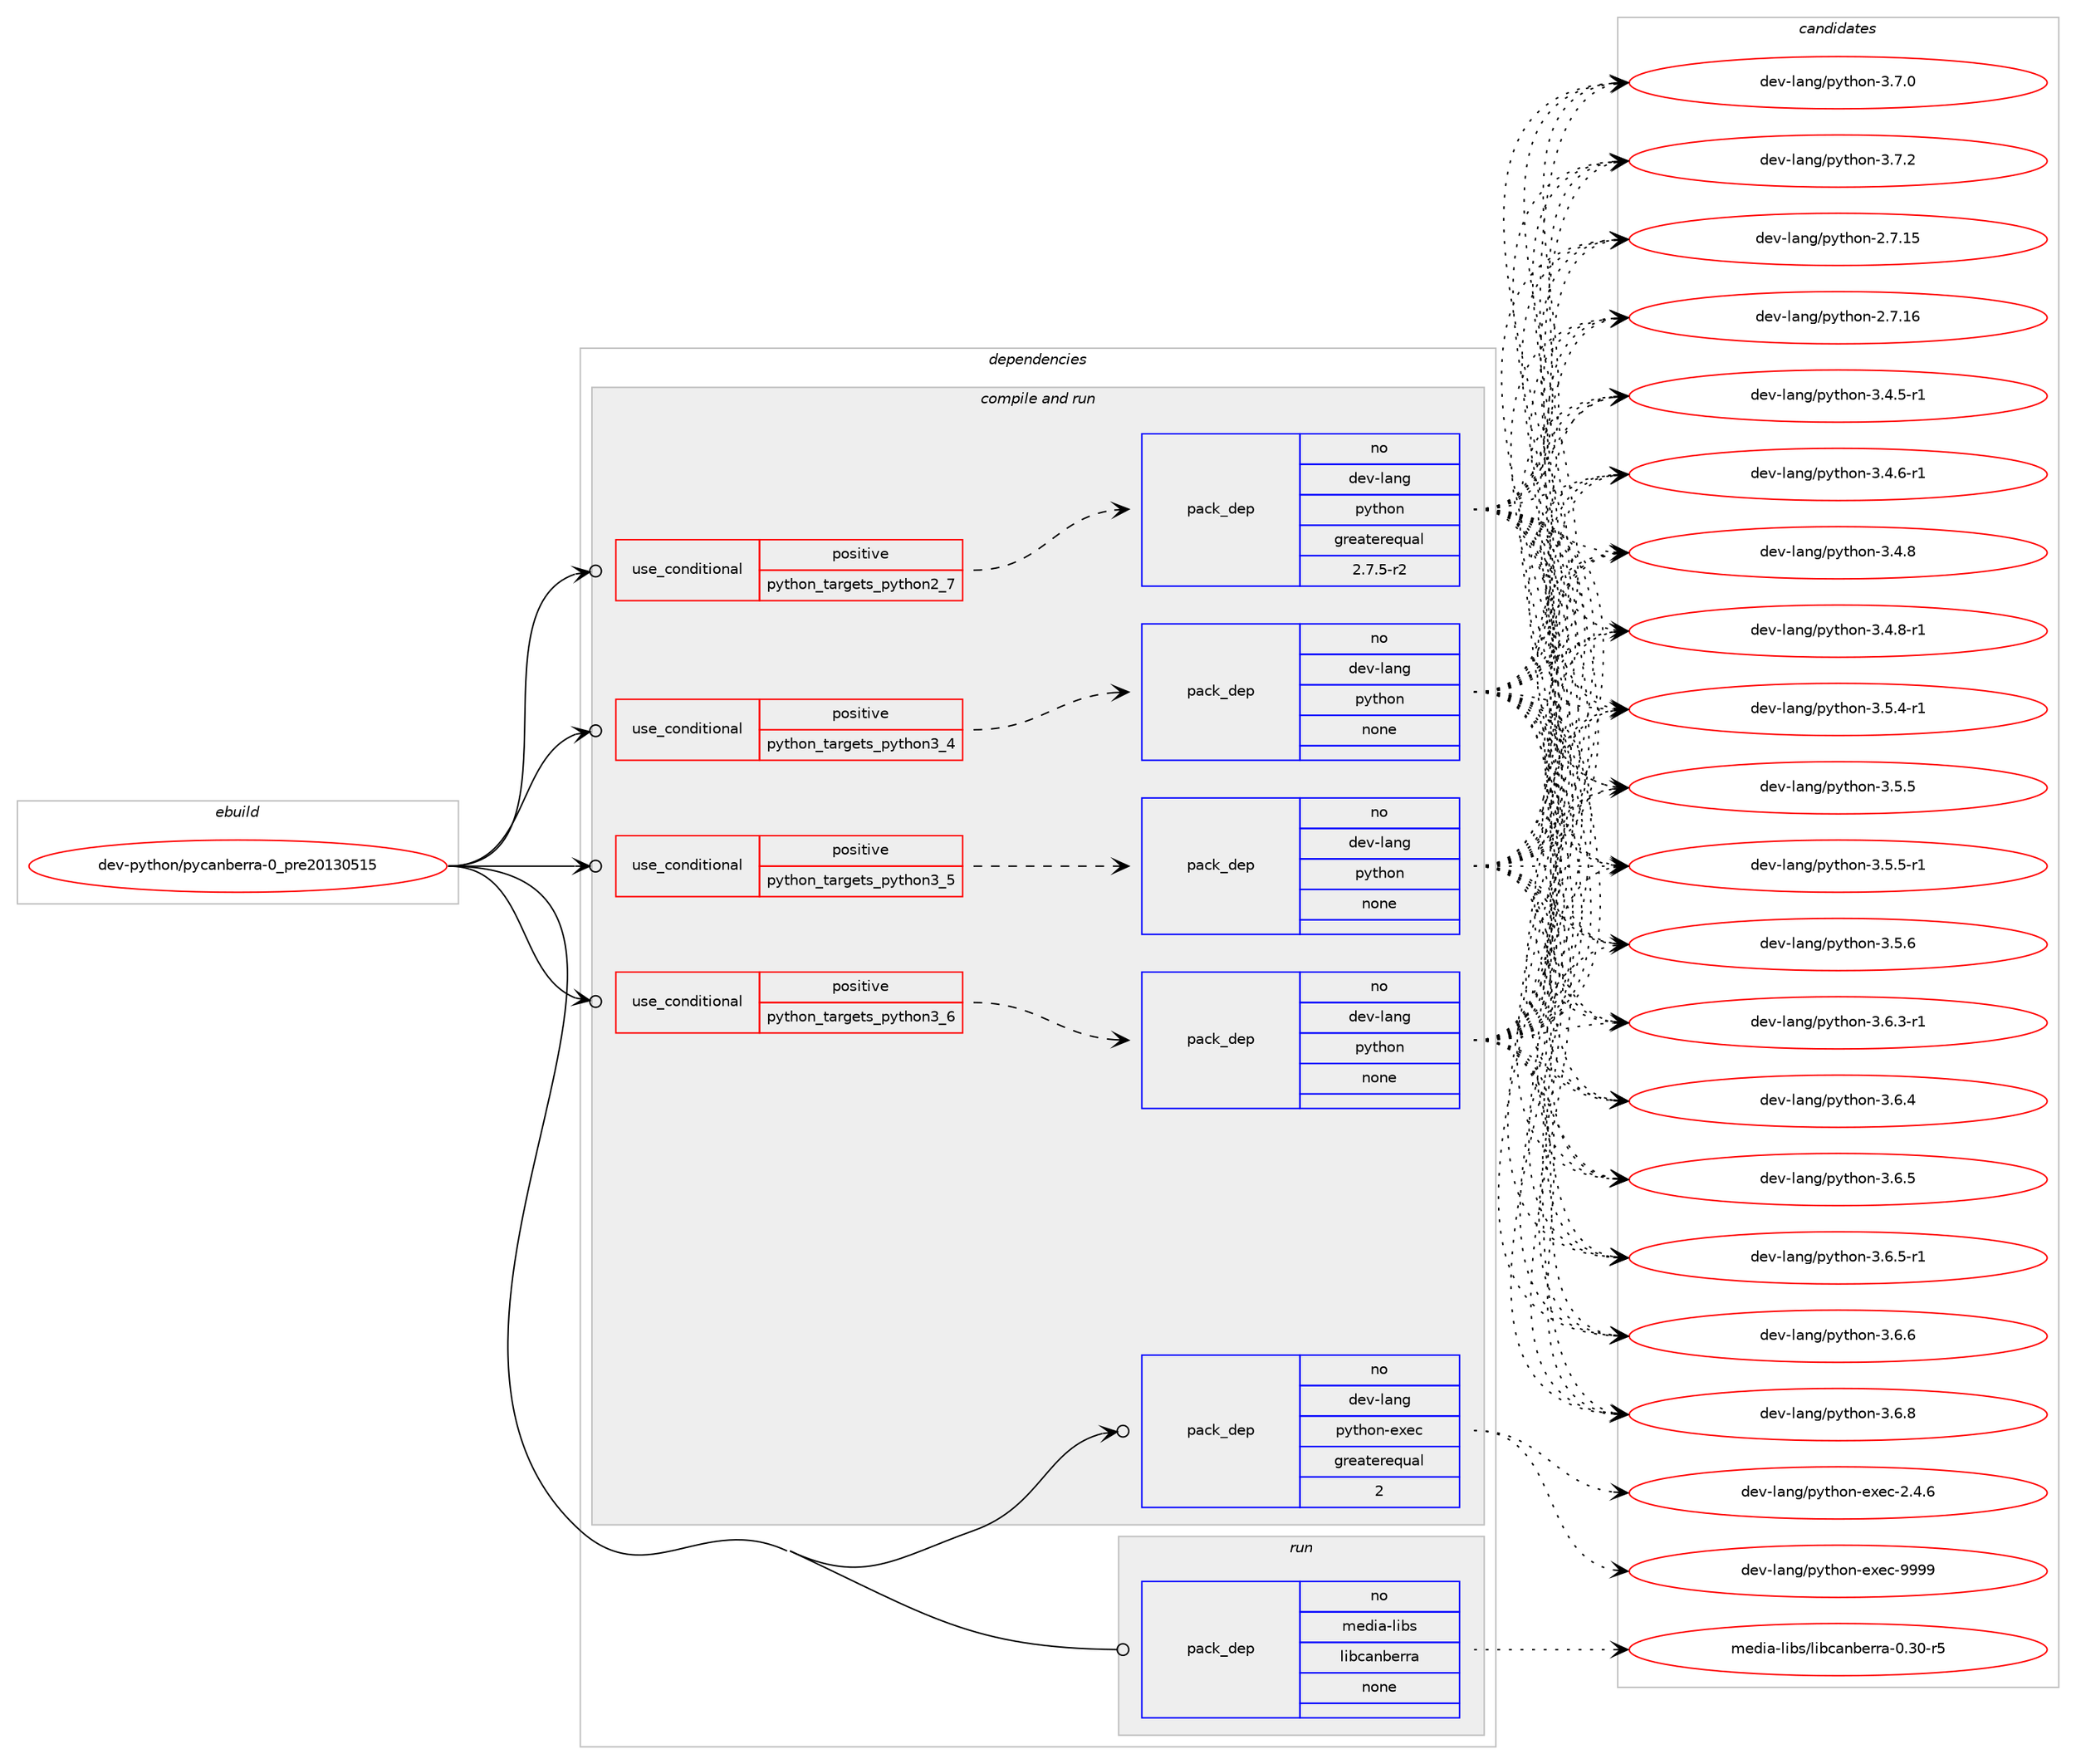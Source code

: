 digraph prolog {

# *************
# Graph options
# *************

newrank=true;
concentrate=true;
compound=true;
graph [rankdir=LR,fontname=Helvetica,fontsize=10,ranksep=1.5];#, ranksep=2.5, nodesep=0.2];
edge  [arrowhead=vee];
node  [fontname=Helvetica,fontsize=10];

# **********
# The ebuild
# **********

subgraph cluster_leftcol {
color=gray;
rank=same;
label=<<i>ebuild</i>>;
id [label="dev-python/pycanberra-0_pre20130515", color=red, width=4, href="../dev-python/pycanberra-0_pre20130515.svg"];
}

# ****************
# The dependencies
# ****************

subgraph cluster_midcol {
color=gray;
label=<<i>dependencies</i>>;
subgraph cluster_compile {
fillcolor="#eeeeee";
style=filled;
label=<<i>compile</i>>;
}
subgraph cluster_compileandrun {
fillcolor="#eeeeee";
style=filled;
label=<<i>compile and run</i>>;
subgraph cond380324 {
dependency1427935 [label=<<TABLE BORDER="0" CELLBORDER="1" CELLSPACING="0" CELLPADDING="4"><TR><TD ROWSPAN="3" CELLPADDING="10">use_conditional</TD></TR><TR><TD>positive</TD></TR><TR><TD>python_targets_python2_7</TD></TR></TABLE>>, shape=none, color=red];
subgraph pack1024297 {
dependency1427936 [label=<<TABLE BORDER="0" CELLBORDER="1" CELLSPACING="0" CELLPADDING="4" WIDTH="220"><TR><TD ROWSPAN="6" CELLPADDING="30">pack_dep</TD></TR><TR><TD WIDTH="110">no</TD></TR><TR><TD>dev-lang</TD></TR><TR><TD>python</TD></TR><TR><TD>greaterequal</TD></TR><TR><TD>2.7.5-r2</TD></TR></TABLE>>, shape=none, color=blue];
}
dependency1427935:e -> dependency1427936:w [weight=20,style="dashed",arrowhead="vee"];
}
id:e -> dependency1427935:w [weight=20,style="solid",arrowhead="odotvee"];
subgraph cond380325 {
dependency1427937 [label=<<TABLE BORDER="0" CELLBORDER="1" CELLSPACING="0" CELLPADDING="4"><TR><TD ROWSPAN="3" CELLPADDING="10">use_conditional</TD></TR><TR><TD>positive</TD></TR><TR><TD>python_targets_python3_4</TD></TR></TABLE>>, shape=none, color=red];
subgraph pack1024298 {
dependency1427938 [label=<<TABLE BORDER="0" CELLBORDER="1" CELLSPACING="0" CELLPADDING="4" WIDTH="220"><TR><TD ROWSPAN="6" CELLPADDING="30">pack_dep</TD></TR><TR><TD WIDTH="110">no</TD></TR><TR><TD>dev-lang</TD></TR><TR><TD>python</TD></TR><TR><TD>none</TD></TR><TR><TD></TD></TR></TABLE>>, shape=none, color=blue];
}
dependency1427937:e -> dependency1427938:w [weight=20,style="dashed",arrowhead="vee"];
}
id:e -> dependency1427937:w [weight=20,style="solid",arrowhead="odotvee"];
subgraph cond380326 {
dependency1427939 [label=<<TABLE BORDER="0" CELLBORDER="1" CELLSPACING="0" CELLPADDING="4"><TR><TD ROWSPAN="3" CELLPADDING="10">use_conditional</TD></TR><TR><TD>positive</TD></TR><TR><TD>python_targets_python3_5</TD></TR></TABLE>>, shape=none, color=red];
subgraph pack1024299 {
dependency1427940 [label=<<TABLE BORDER="0" CELLBORDER="1" CELLSPACING="0" CELLPADDING="4" WIDTH="220"><TR><TD ROWSPAN="6" CELLPADDING="30">pack_dep</TD></TR><TR><TD WIDTH="110">no</TD></TR><TR><TD>dev-lang</TD></TR><TR><TD>python</TD></TR><TR><TD>none</TD></TR><TR><TD></TD></TR></TABLE>>, shape=none, color=blue];
}
dependency1427939:e -> dependency1427940:w [weight=20,style="dashed",arrowhead="vee"];
}
id:e -> dependency1427939:w [weight=20,style="solid",arrowhead="odotvee"];
subgraph cond380327 {
dependency1427941 [label=<<TABLE BORDER="0" CELLBORDER="1" CELLSPACING="0" CELLPADDING="4"><TR><TD ROWSPAN="3" CELLPADDING="10">use_conditional</TD></TR><TR><TD>positive</TD></TR><TR><TD>python_targets_python3_6</TD></TR></TABLE>>, shape=none, color=red];
subgraph pack1024300 {
dependency1427942 [label=<<TABLE BORDER="0" CELLBORDER="1" CELLSPACING="0" CELLPADDING="4" WIDTH="220"><TR><TD ROWSPAN="6" CELLPADDING="30">pack_dep</TD></TR><TR><TD WIDTH="110">no</TD></TR><TR><TD>dev-lang</TD></TR><TR><TD>python</TD></TR><TR><TD>none</TD></TR><TR><TD></TD></TR></TABLE>>, shape=none, color=blue];
}
dependency1427941:e -> dependency1427942:w [weight=20,style="dashed",arrowhead="vee"];
}
id:e -> dependency1427941:w [weight=20,style="solid",arrowhead="odotvee"];
subgraph pack1024301 {
dependency1427943 [label=<<TABLE BORDER="0" CELLBORDER="1" CELLSPACING="0" CELLPADDING="4" WIDTH="220"><TR><TD ROWSPAN="6" CELLPADDING="30">pack_dep</TD></TR><TR><TD WIDTH="110">no</TD></TR><TR><TD>dev-lang</TD></TR><TR><TD>python-exec</TD></TR><TR><TD>greaterequal</TD></TR><TR><TD>2</TD></TR></TABLE>>, shape=none, color=blue];
}
id:e -> dependency1427943:w [weight=20,style="solid",arrowhead="odotvee"];
}
subgraph cluster_run {
fillcolor="#eeeeee";
style=filled;
label=<<i>run</i>>;
subgraph pack1024302 {
dependency1427944 [label=<<TABLE BORDER="0" CELLBORDER="1" CELLSPACING="0" CELLPADDING="4" WIDTH="220"><TR><TD ROWSPAN="6" CELLPADDING="30">pack_dep</TD></TR><TR><TD WIDTH="110">no</TD></TR><TR><TD>media-libs</TD></TR><TR><TD>libcanberra</TD></TR><TR><TD>none</TD></TR><TR><TD></TD></TR></TABLE>>, shape=none, color=blue];
}
id:e -> dependency1427944:w [weight=20,style="solid",arrowhead="odot"];
}
}

# **************
# The candidates
# **************

subgraph cluster_choices {
rank=same;
color=gray;
label=<<i>candidates</i>>;

subgraph choice1024297 {
color=black;
nodesep=1;
choice10010111845108971101034711212111610411111045504655464953 [label="dev-lang/python-2.7.15", color=red, width=4,href="../dev-lang/python-2.7.15.svg"];
choice10010111845108971101034711212111610411111045504655464954 [label="dev-lang/python-2.7.16", color=red, width=4,href="../dev-lang/python-2.7.16.svg"];
choice1001011184510897110103471121211161041111104551465246534511449 [label="dev-lang/python-3.4.5-r1", color=red, width=4,href="../dev-lang/python-3.4.5-r1.svg"];
choice1001011184510897110103471121211161041111104551465246544511449 [label="dev-lang/python-3.4.6-r1", color=red, width=4,href="../dev-lang/python-3.4.6-r1.svg"];
choice100101118451089711010347112121116104111110455146524656 [label="dev-lang/python-3.4.8", color=red, width=4,href="../dev-lang/python-3.4.8.svg"];
choice1001011184510897110103471121211161041111104551465246564511449 [label="dev-lang/python-3.4.8-r1", color=red, width=4,href="../dev-lang/python-3.4.8-r1.svg"];
choice1001011184510897110103471121211161041111104551465346524511449 [label="dev-lang/python-3.5.4-r1", color=red, width=4,href="../dev-lang/python-3.5.4-r1.svg"];
choice100101118451089711010347112121116104111110455146534653 [label="dev-lang/python-3.5.5", color=red, width=4,href="../dev-lang/python-3.5.5.svg"];
choice1001011184510897110103471121211161041111104551465346534511449 [label="dev-lang/python-3.5.5-r1", color=red, width=4,href="../dev-lang/python-3.5.5-r1.svg"];
choice100101118451089711010347112121116104111110455146534654 [label="dev-lang/python-3.5.6", color=red, width=4,href="../dev-lang/python-3.5.6.svg"];
choice1001011184510897110103471121211161041111104551465446514511449 [label="dev-lang/python-3.6.3-r1", color=red, width=4,href="../dev-lang/python-3.6.3-r1.svg"];
choice100101118451089711010347112121116104111110455146544652 [label="dev-lang/python-3.6.4", color=red, width=4,href="../dev-lang/python-3.6.4.svg"];
choice100101118451089711010347112121116104111110455146544653 [label="dev-lang/python-3.6.5", color=red, width=4,href="../dev-lang/python-3.6.5.svg"];
choice1001011184510897110103471121211161041111104551465446534511449 [label="dev-lang/python-3.6.5-r1", color=red, width=4,href="../dev-lang/python-3.6.5-r1.svg"];
choice100101118451089711010347112121116104111110455146544654 [label="dev-lang/python-3.6.6", color=red, width=4,href="../dev-lang/python-3.6.6.svg"];
choice100101118451089711010347112121116104111110455146544656 [label="dev-lang/python-3.6.8", color=red, width=4,href="../dev-lang/python-3.6.8.svg"];
choice100101118451089711010347112121116104111110455146554648 [label="dev-lang/python-3.7.0", color=red, width=4,href="../dev-lang/python-3.7.0.svg"];
choice100101118451089711010347112121116104111110455146554650 [label="dev-lang/python-3.7.2", color=red, width=4,href="../dev-lang/python-3.7.2.svg"];
dependency1427936:e -> choice10010111845108971101034711212111610411111045504655464953:w [style=dotted,weight="100"];
dependency1427936:e -> choice10010111845108971101034711212111610411111045504655464954:w [style=dotted,weight="100"];
dependency1427936:e -> choice1001011184510897110103471121211161041111104551465246534511449:w [style=dotted,weight="100"];
dependency1427936:e -> choice1001011184510897110103471121211161041111104551465246544511449:w [style=dotted,weight="100"];
dependency1427936:e -> choice100101118451089711010347112121116104111110455146524656:w [style=dotted,weight="100"];
dependency1427936:e -> choice1001011184510897110103471121211161041111104551465246564511449:w [style=dotted,weight="100"];
dependency1427936:e -> choice1001011184510897110103471121211161041111104551465346524511449:w [style=dotted,weight="100"];
dependency1427936:e -> choice100101118451089711010347112121116104111110455146534653:w [style=dotted,weight="100"];
dependency1427936:e -> choice1001011184510897110103471121211161041111104551465346534511449:w [style=dotted,weight="100"];
dependency1427936:e -> choice100101118451089711010347112121116104111110455146534654:w [style=dotted,weight="100"];
dependency1427936:e -> choice1001011184510897110103471121211161041111104551465446514511449:w [style=dotted,weight="100"];
dependency1427936:e -> choice100101118451089711010347112121116104111110455146544652:w [style=dotted,weight="100"];
dependency1427936:e -> choice100101118451089711010347112121116104111110455146544653:w [style=dotted,weight="100"];
dependency1427936:e -> choice1001011184510897110103471121211161041111104551465446534511449:w [style=dotted,weight="100"];
dependency1427936:e -> choice100101118451089711010347112121116104111110455146544654:w [style=dotted,weight="100"];
dependency1427936:e -> choice100101118451089711010347112121116104111110455146544656:w [style=dotted,weight="100"];
dependency1427936:e -> choice100101118451089711010347112121116104111110455146554648:w [style=dotted,weight="100"];
dependency1427936:e -> choice100101118451089711010347112121116104111110455146554650:w [style=dotted,weight="100"];
}
subgraph choice1024298 {
color=black;
nodesep=1;
choice10010111845108971101034711212111610411111045504655464953 [label="dev-lang/python-2.7.15", color=red, width=4,href="../dev-lang/python-2.7.15.svg"];
choice10010111845108971101034711212111610411111045504655464954 [label="dev-lang/python-2.7.16", color=red, width=4,href="../dev-lang/python-2.7.16.svg"];
choice1001011184510897110103471121211161041111104551465246534511449 [label="dev-lang/python-3.4.5-r1", color=red, width=4,href="../dev-lang/python-3.4.5-r1.svg"];
choice1001011184510897110103471121211161041111104551465246544511449 [label="dev-lang/python-3.4.6-r1", color=red, width=4,href="../dev-lang/python-3.4.6-r1.svg"];
choice100101118451089711010347112121116104111110455146524656 [label="dev-lang/python-3.4.8", color=red, width=4,href="../dev-lang/python-3.4.8.svg"];
choice1001011184510897110103471121211161041111104551465246564511449 [label="dev-lang/python-3.4.8-r1", color=red, width=4,href="../dev-lang/python-3.4.8-r1.svg"];
choice1001011184510897110103471121211161041111104551465346524511449 [label="dev-lang/python-3.5.4-r1", color=red, width=4,href="../dev-lang/python-3.5.4-r1.svg"];
choice100101118451089711010347112121116104111110455146534653 [label="dev-lang/python-3.5.5", color=red, width=4,href="../dev-lang/python-3.5.5.svg"];
choice1001011184510897110103471121211161041111104551465346534511449 [label="dev-lang/python-3.5.5-r1", color=red, width=4,href="../dev-lang/python-3.5.5-r1.svg"];
choice100101118451089711010347112121116104111110455146534654 [label="dev-lang/python-3.5.6", color=red, width=4,href="../dev-lang/python-3.5.6.svg"];
choice1001011184510897110103471121211161041111104551465446514511449 [label="dev-lang/python-3.6.3-r1", color=red, width=4,href="../dev-lang/python-3.6.3-r1.svg"];
choice100101118451089711010347112121116104111110455146544652 [label="dev-lang/python-3.6.4", color=red, width=4,href="../dev-lang/python-3.6.4.svg"];
choice100101118451089711010347112121116104111110455146544653 [label="dev-lang/python-3.6.5", color=red, width=4,href="../dev-lang/python-3.6.5.svg"];
choice1001011184510897110103471121211161041111104551465446534511449 [label="dev-lang/python-3.6.5-r1", color=red, width=4,href="../dev-lang/python-3.6.5-r1.svg"];
choice100101118451089711010347112121116104111110455146544654 [label="dev-lang/python-3.6.6", color=red, width=4,href="../dev-lang/python-3.6.6.svg"];
choice100101118451089711010347112121116104111110455146544656 [label="dev-lang/python-3.6.8", color=red, width=4,href="../dev-lang/python-3.6.8.svg"];
choice100101118451089711010347112121116104111110455146554648 [label="dev-lang/python-3.7.0", color=red, width=4,href="../dev-lang/python-3.7.0.svg"];
choice100101118451089711010347112121116104111110455146554650 [label="dev-lang/python-3.7.2", color=red, width=4,href="../dev-lang/python-3.7.2.svg"];
dependency1427938:e -> choice10010111845108971101034711212111610411111045504655464953:w [style=dotted,weight="100"];
dependency1427938:e -> choice10010111845108971101034711212111610411111045504655464954:w [style=dotted,weight="100"];
dependency1427938:e -> choice1001011184510897110103471121211161041111104551465246534511449:w [style=dotted,weight="100"];
dependency1427938:e -> choice1001011184510897110103471121211161041111104551465246544511449:w [style=dotted,weight="100"];
dependency1427938:e -> choice100101118451089711010347112121116104111110455146524656:w [style=dotted,weight="100"];
dependency1427938:e -> choice1001011184510897110103471121211161041111104551465246564511449:w [style=dotted,weight="100"];
dependency1427938:e -> choice1001011184510897110103471121211161041111104551465346524511449:w [style=dotted,weight="100"];
dependency1427938:e -> choice100101118451089711010347112121116104111110455146534653:w [style=dotted,weight="100"];
dependency1427938:e -> choice1001011184510897110103471121211161041111104551465346534511449:w [style=dotted,weight="100"];
dependency1427938:e -> choice100101118451089711010347112121116104111110455146534654:w [style=dotted,weight="100"];
dependency1427938:e -> choice1001011184510897110103471121211161041111104551465446514511449:w [style=dotted,weight="100"];
dependency1427938:e -> choice100101118451089711010347112121116104111110455146544652:w [style=dotted,weight="100"];
dependency1427938:e -> choice100101118451089711010347112121116104111110455146544653:w [style=dotted,weight="100"];
dependency1427938:e -> choice1001011184510897110103471121211161041111104551465446534511449:w [style=dotted,weight="100"];
dependency1427938:e -> choice100101118451089711010347112121116104111110455146544654:w [style=dotted,weight="100"];
dependency1427938:e -> choice100101118451089711010347112121116104111110455146544656:w [style=dotted,weight="100"];
dependency1427938:e -> choice100101118451089711010347112121116104111110455146554648:w [style=dotted,weight="100"];
dependency1427938:e -> choice100101118451089711010347112121116104111110455146554650:w [style=dotted,weight="100"];
}
subgraph choice1024299 {
color=black;
nodesep=1;
choice10010111845108971101034711212111610411111045504655464953 [label="dev-lang/python-2.7.15", color=red, width=4,href="../dev-lang/python-2.7.15.svg"];
choice10010111845108971101034711212111610411111045504655464954 [label="dev-lang/python-2.7.16", color=red, width=4,href="../dev-lang/python-2.7.16.svg"];
choice1001011184510897110103471121211161041111104551465246534511449 [label="dev-lang/python-3.4.5-r1", color=red, width=4,href="../dev-lang/python-3.4.5-r1.svg"];
choice1001011184510897110103471121211161041111104551465246544511449 [label="dev-lang/python-3.4.6-r1", color=red, width=4,href="../dev-lang/python-3.4.6-r1.svg"];
choice100101118451089711010347112121116104111110455146524656 [label="dev-lang/python-3.4.8", color=red, width=4,href="../dev-lang/python-3.4.8.svg"];
choice1001011184510897110103471121211161041111104551465246564511449 [label="dev-lang/python-3.4.8-r1", color=red, width=4,href="../dev-lang/python-3.4.8-r1.svg"];
choice1001011184510897110103471121211161041111104551465346524511449 [label="dev-lang/python-3.5.4-r1", color=red, width=4,href="../dev-lang/python-3.5.4-r1.svg"];
choice100101118451089711010347112121116104111110455146534653 [label="dev-lang/python-3.5.5", color=red, width=4,href="../dev-lang/python-3.5.5.svg"];
choice1001011184510897110103471121211161041111104551465346534511449 [label="dev-lang/python-3.5.5-r1", color=red, width=4,href="../dev-lang/python-3.5.5-r1.svg"];
choice100101118451089711010347112121116104111110455146534654 [label="dev-lang/python-3.5.6", color=red, width=4,href="../dev-lang/python-3.5.6.svg"];
choice1001011184510897110103471121211161041111104551465446514511449 [label="dev-lang/python-3.6.3-r1", color=red, width=4,href="../dev-lang/python-3.6.3-r1.svg"];
choice100101118451089711010347112121116104111110455146544652 [label="dev-lang/python-3.6.4", color=red, width=4,href="../dev-lang/python-3.6.4.svg"];
choice100101118451089711010347112121116104111110455146544653 [label="dev-lang/python-3.6.5", color=red, width=4,href="../dev-lang/python-3.6.5.svg"];
choice1001011184510897110103471121211161041111104551465446534511449 [label="dev-lang/python-3.6.5-r1", color=red, width=4,href="../dev-lang/python-3.6.5-r1.svg"];
choice100101118451089711010347112121116104111110455146544654 [label="dev-lang/python-3.6.6", color=red, width=4,href="../dev-lang/python-3.6.6.svg"];
choice100101118451089711010347112121116104111110455146544656 [label="dev-lang/python-3.6.8", color=red, width=4,href="../dev-lang/python-3.6.8.svg"];
choice100101118451089711010347112121116104111110455146554648 [label="dev-lang/python-3.7.0", color=red, width=4,href="../dev-lang/python-3.7.0.svg"];
choice100101118451089711010347112121116104111110455146554650 [label="dev-lang/python-3.7.2", color=red, width=4,href="../dev-lang/python-3.7.2.svg"];
dependency1427940:e -> choice10010111845108971101034711212111610411111045504655464953:w [style=dotted,weight="100"];
dependency1427940:e -> choice10010111845108971101034711212111610411111045504655464954:w [style=dotted,weight="100"];
dependency1427940:e -> choice1001011184510897110103471121211161041111104551465246534511449:w [style=dotted,weight="100"];
dependency1427940:e -> choice1001011184510897110103471121211161041111104551465246544511449:w [style=dotted,weight="100"];
dependency1427940:e -> choice100101118451089711010347112121116104111110455146524656:w [style=dotted,weight="100"];
dependency1427940:e -> choice1001011184510897110103471121211161041111104551465246564511449:w [style=dotted,weight="100"];
dependency1427940:e -> choice1001011184510897110103471121211161041111104551465346524511449:w [style=dotted,weight="100"];
dependency1427940:e -> choice100101118451089711010347112121116104111110455146534653:w [style=dotted,weight="100"];
dependency1427940:e -> choice1001011184510897110103471121211161041111104551465346534511449:w [style=dotted,weight="100"];
dependency1427940:e -> choice100101118451089711010347112121116104111110455146534654:w [style=dotted,weight="100"];
dependency1427940:e -> choice1001011184510897110103471121211161041111104551465446514511449:w [style=dotted,weight="100"];
dependency1427940:e -> choice100101118451089711010347112121116104111110455146544652:w [style=dotted,weight="100"];
dependency1427940:e -> choice100101118451089711010347112121116104111110455146544653:w [style=dotted,weight="100"];
dependency1427940:e -> choice1001011184510897110103471121211161041111104551465446534511449:w [style=dotted,weight="100"];
dependency1427940:e -> choice100101118451089711010347112121116104111110455146544654:w [style=dotted,weight="100"];
dependency1427940:e -> choice100101118451089711010347112121116104111110455146544656:w [style=dotted,weight="100"];
dependency1427940:e -> choice100101118451089711010347112121116104111110455146554648:w [style=dotted,weight="100"];
dependency1427940:e -> choice100101118451089711010347112121116104111110455146554650:w [style=dotted,weight="100"];
}
subgraph choice1024300 {
color=black;
nodesep=1;
choice10010111845108971101034711212111610411111045504655464953 [label="dev-lang/python-2.7.15", color=red, width=4,href="../dev-lang/python-2.7.15.svg"];
choice10010111845108971101034711212111610411111045504655464954 [label="dev-lang/python-2.7.16", color=red, width=4,href="../dev-lang/python-2.7.16.svg"];
choice1001011184510897110103471121211161041111104551465246534511449 [label="dev-lang/python-3.4.5-r1", color=red, width=4,href="../dev-lang/python-3.4.5-r1.svg"];
choice1001011184510897110103471121211161041111104551465246544511449 [label="dev-lang/python-3.4.6-r1", color=red, width=4,href="../dev-lang/python-3.4.6-r1.svg"];
choice100101118451089711010347112121116104111110455146524656 [label="dev-lang/python-3.4.8", color=red, width=4,href="../dev-lang/python-3.4.8.svg"];
choice1001011184510897110103471121211161041111104551465246564511449 [label="dev-lang/python-3.4.8-r1", color=red, width=4,href="../dev-lang/python-3.4.8-r1.svg"];
choice1001011184510897110103471121211161041111104551465346524511449 [label="dev-lang/python-3.5.4-r1", color=red, width=4,href="../dev-lang/python-3.5.4-r1.svg"];
choice100101118451089711010347112121116104111110455146534653 [label="dev-lang/python-3.5.5", color=red, width=4,href="../dev-lang/python-3.5.5.svg"];
choice1001011184510897110103471121211161041111104551465346534511449 [label="dev-lang/python-3.5.5-r1", color=red, width=4,href="../dev-lang/python-3.5.5-r1.svg"];
choice100101118451089711010347112121116104111110455146534654 [label="dev-lang/python-3.5.6", color=red, width=4,href="../dev-lang/python-3.5.6.svg"];
choice1001011184510897110103471121211161041111104551465446514511449 [label="dev-lang/python-3.6.3-r1", color=red, width=4,href="../dev-lang/python-3.6.3-r1.svg"];
choice100101118451089711010347112121116104111110455146544652 [label="dev-lang/python-3.6.4", color=red, width=4,href="../dev-lang/python-3.6.4.svg"];
choice100101118451089711010347112121116104111110455146544653 [label="dev-lang/python-3.6.5", color=red, width=4,href="../dev-lang/python-3.6.5.svg"];
choice1001011184510897110103471121211161041111104551465446534511449 [label="dev-lang/python-3.6.5-r1", color=red, width=4,href="../dev-lang/python-3.6.5-r1.svg"];
choice100101118451089711010347112121116104111110455146544654 [label="dev-lang/python-3.6.6", color=red, width=4,href="../dev-lang/python-3.6.6.svg"];
choice100101118451089711010347112121116104111110455146544656 [label="dev-lang/python-3.6.8", color=red, width=4,href="../dev-lang/python-3.6.8.svg"];
choice100101118451089711010347112121116104111110455146554648 [label="dev-lang/python-3.7.0", color=red, width=4,href="../dev-lang/python-3.7.0.svg"];
choice100101118451089711010347112121116104111110455146554650 [label="dev-lang/python-3.7.2", color=red, width=4,href="../dev-lang/python-3.7.2.svg"];
dependency1427942:e -> choice10010111845108971101034711212111610411111045504655464953:w [style=dotted,weight="100"];
dependency1427942:e -> choice10010111845108971101034711212111610411111045504655464954:w [style=dotted,weight="100"];
dependency1427942:e -> choice1001011184510897110103471121211161041111104551465246534511449:w [style=dotted,weight="100"];
dependency1427942:e -> choice1001011184510897110103471121211161041111104551465246544511449:w [style=dotted,weight="100"];
dependency1427942:e -> choice100101118451089711010347112121116104111110455146524656:w [style=dotted,weight="100"];
dependency1427942:e -> choice1001011184510897110103471121211161041111104551465246564511449:w [style=dotted,weight="100"];
dependency1427942:e -> choice1001011184510897110103471121211161041111104551465346524511449:w [style=dotted,weight="100"];
dependency1427942:e -> choice100101118451089711010347112121116104111110455146534653:w [style=dotted,weight="100"];
dependency1427942:e -> choice1001011184510897110103471121211161041111104551465346534511449:w [style=dotted,weight="100"];
dependency1427942:e -> choice100101118451089711010347112121116104111110455146534654:w [style=dotted,weight="100"];
dependency1427942:e -> choice1001011184510897110103471121211161041111104551465446514511449:w [style=dotted,weight="100"];
dependency1427942:e -> choice100101118451089711010347112121116104111110455146544652:w [style=dotted,weight="100"];
dependency1427942:e -> choice100101118451089711010347112121116104111110455146544653:w [style=dotted,weight="100"];
dependency1427942:e -> choice1001011184510897110103471121211161041111104551465446534511449:w [style=dotted,weight="100"];
dependency1427942:e -> choice100101118451089711010347112121116104111110455146544654:w [style=dotted,weight="100"];
dependency1427942:e -> choice100101118451089711010347112121116104111110455146544656:w [style=dotted,weight="100"];
dependency1427942:e -> choice100101118451089711010347112121116104111110455146554648:w [style=dotted,weight="100"];
dependency1427942:e -> choice100101118451089711010347112121116104111110455146554650:w [style=dotted,weight="100"];
}
subgraph choice1024301 {
color=black;
nodesep=1;
choice1001011184510897110103471121211161041111104510112010199455046524654 [label="dev-lang/python-exec-2.4.6", color=red, width=4,href="../dev-lang/python-exec-2.4.6.svg"];
choice10010111845108971101034711212111610411111045101120101994557575757 [label="dev-lang/python-exec-9999", color=red, width=4,href="../dev-lang/python-exec-9999.svg"];
dependency1427943:e -> choice1001011184510897110103471121211161041111104510112010199455046524654:w [style=dotted,weight="100"];
dependency1427943:e -> choice10010111845108971101034711212111610411111045101120101994557575757:w [style=dotted,weight="100"];
}
subgraph choice1024302 {
color=black;
nodesep=1;
choice10910110010597451081059811547108105989997110981011141149745484651484511453 [label="media-libs/libcanberra-0.30-r5", color=red, width=4,href="../media-libs/libcanberra-0.30-r5.svg"];
dependency1427944:e -> choice10910110010597451081059811547108105989997110981011141149745484651484511453:w [style=dotted,weight="100"];
}
}

}
